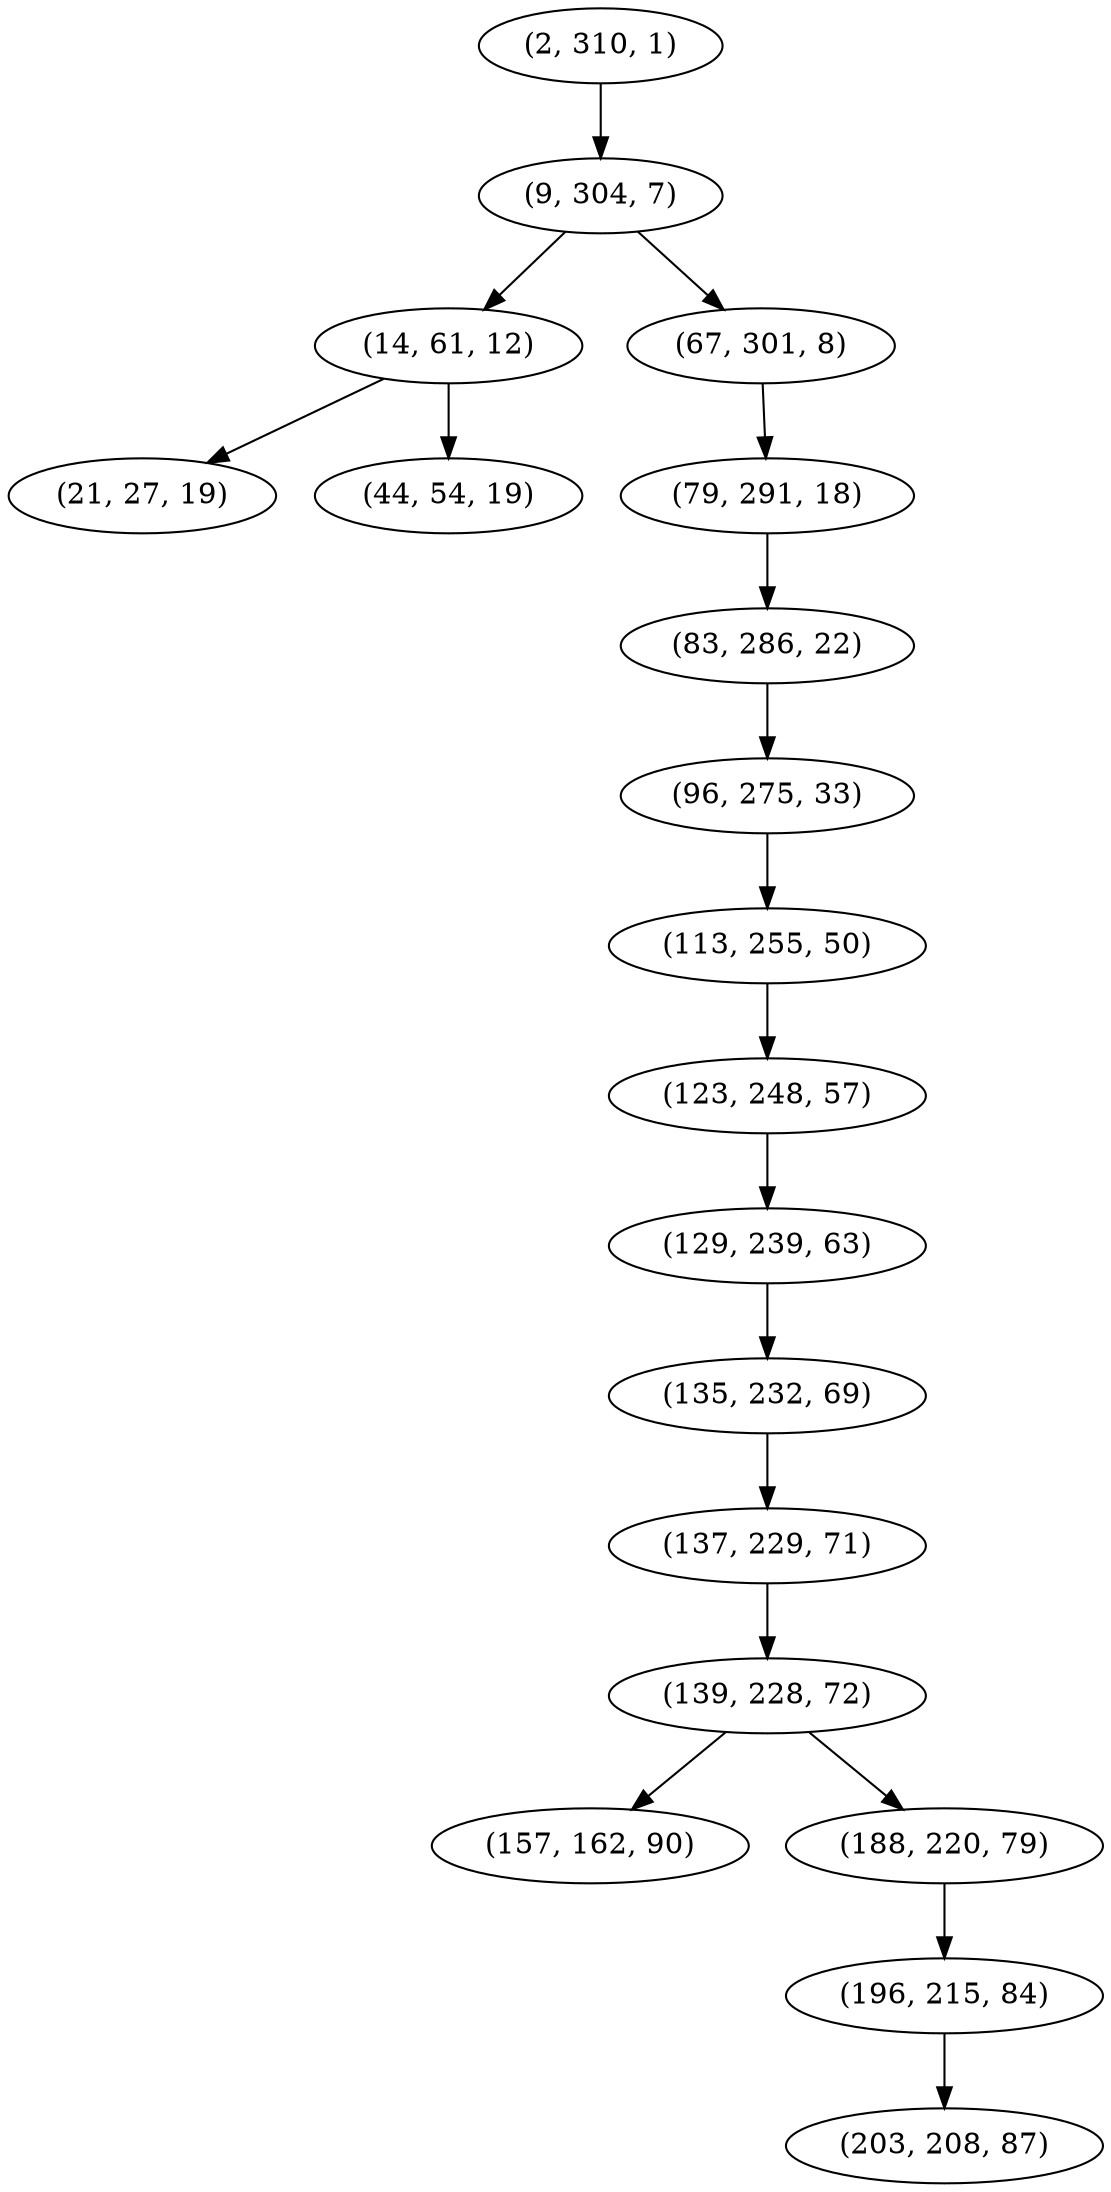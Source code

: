digraph tree {
    "(2, 310, 1)";
    "(9, 304, 7)";
    "(14, 61, 12)";
    "(21, 27, 19)";
    "(44, 54, 19)";
    "(67, 301, 8)";
    "(79, 291, 18)";
    "(83, 286, 22)";
    "(96, 275, 33)";
    "(113, 255, 50)";
    "(123, 248, 57)";
    "(129, 239, 63)";
    "(135, 232, 69)";
    "(137, 229, 71)";
    "(139, 228, 72)";
    "(157, 162, 90)";
    "(188, 220, 79)";
    "(196, 215, 84)";
    "(203, 208, 87)";
    "(2, 310, 1)" -> "(9, 304, 7)";
    "(9, 304, 7)" -> "(14, 61, 12)";
    "(9, 304, 7)" -> "(67, 301, 8)";
    "(14, 61, 12)" -> "(21, 27, 19)";
    "(14, 61, 12)" -> "(44, 54, 19)";
    "(67, 301, 8)" -> "(79, 291, 18)";
    "(79, 291, 18)" -> "(83, 286, 22)";
    "(83, 286, 22)" -> "(96, 275, 33)";
    "(96, 275, 33)" -> "(113, 255, 50)";
    "(113, 255, 50)" -> "(123, 248, 57)";
    "(123, 248, 57)" -> "(129, 239, 63)";
    "(129, 239, 63)" -> "(135, 232, 69)";
    "(135, 232, 69)" -> "(137, 229, 71)";
    "(137, 229, 71)" -> "(139, 228, 72)";
    "(139, 228, 72)" -> "(157, 162, 90)";
    "(139, 228, 72)" -> "(188, 220, 79)";
    "(188, 220, 79)" -> "(196, 215, 84)";
    "(196, 215, 84)" -> "(203, 208, 87)";
}
